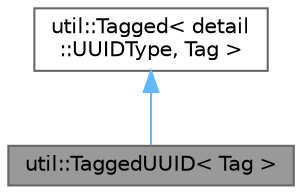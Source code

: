 digraph "util::TaggedUUID&lt; Tag &gt;"
{
 // LATEX_PDF_SIZE
  bgcolor="transparent";
  edge [fontname=Helvetica,fontsize=10,labelfontname=Helvetica,labelfontsize=10];
  node [fontname=Helvetica,fontsize=10,shape=box,height=0.2,width=0.4];
  Node1 [id="Node000001",label="util::TaggedUUID\< Tag \>",height=0.2,width=0.4,color="gray40", fillcolor="grey60", style="filled", fontcolor="black",tooltip="Шаблон класса для представления UUID с тегом."];
  Node2 -> Node1 [id="edge1_Node000001_Node000002",dir="back",color="steelblue1",style="solid",tooltip=" "];
  Node2 [id="Node000002",label="util::Tagged\< detail\l::UUIDType, Tag \>",height=0.2,width=0.4,color="gray40", fillcolor="white", style="filled",URL="$classutil_1_1_tagged.html",tooltip=" "];
}
